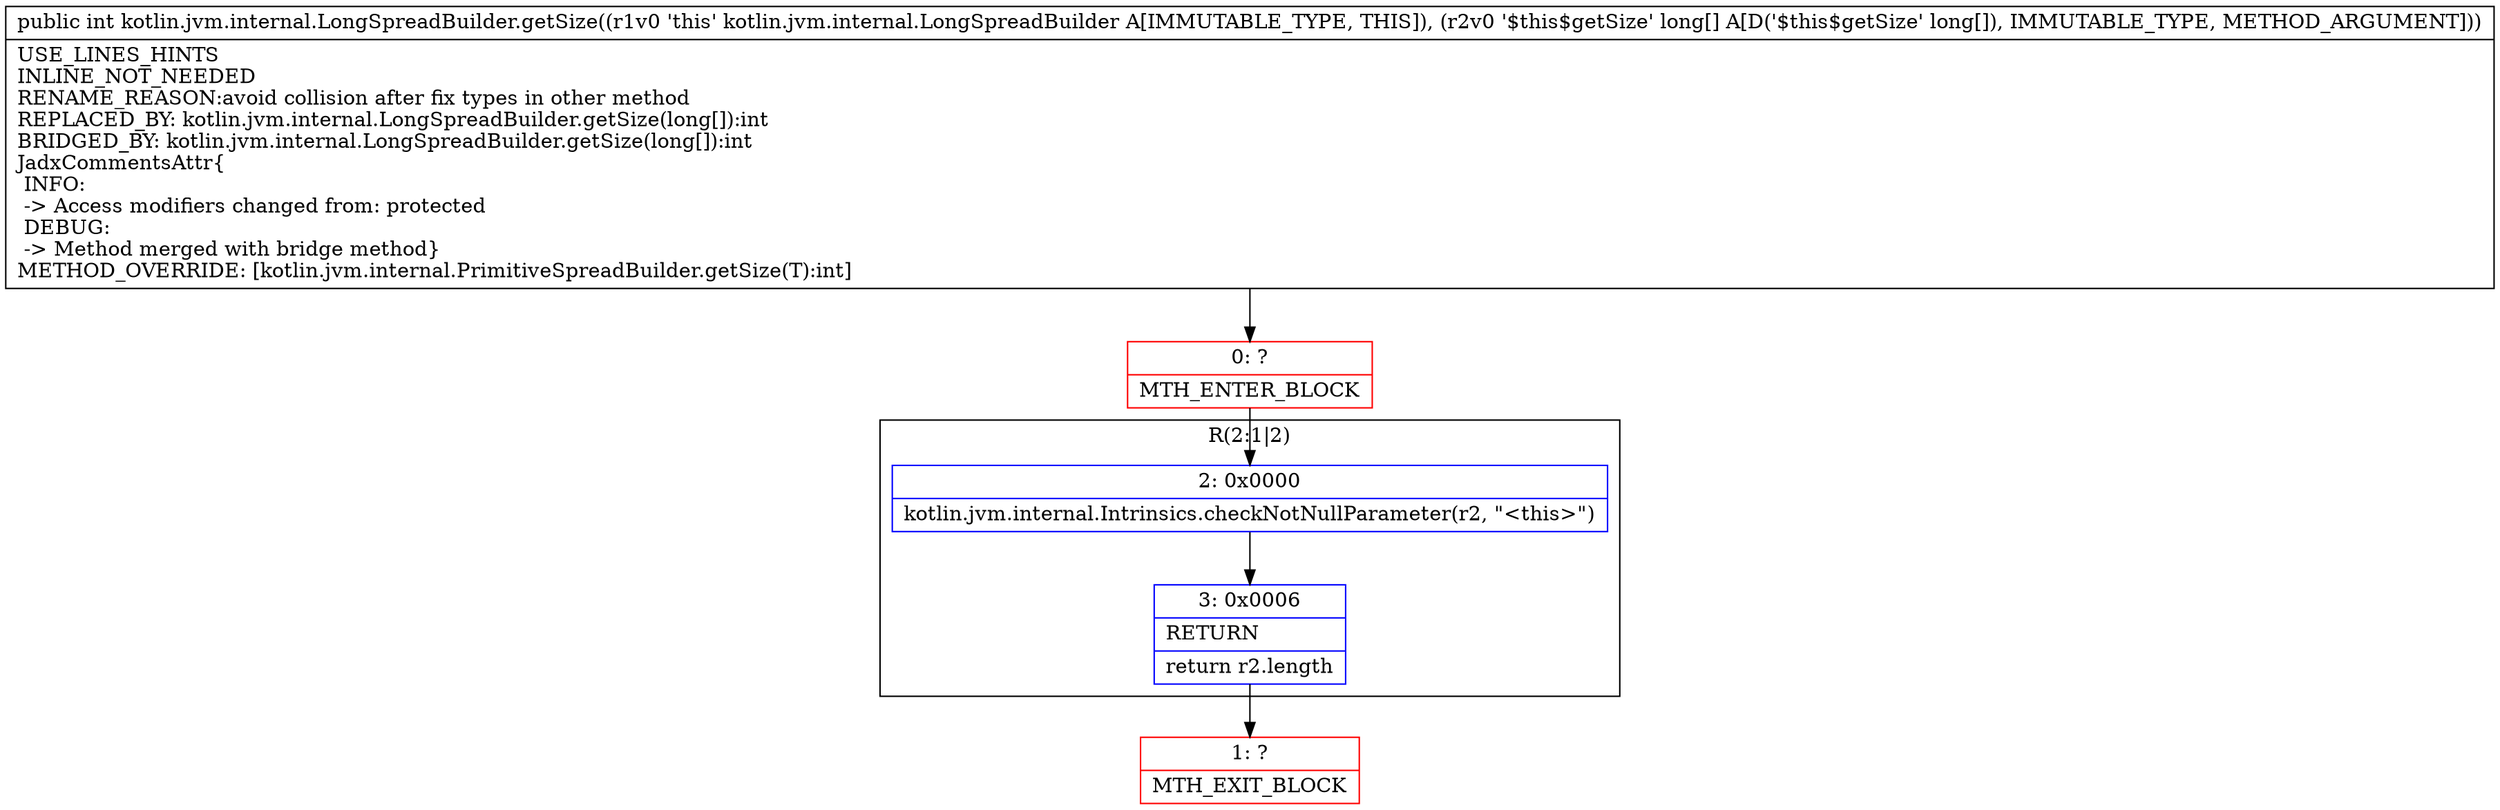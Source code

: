 digraph "CFG forkotlin.jvm.internal.LongSpreadBuilder.getSize([J)I" {
subgraph cluster_Region_1359087174 {
label = "R(2:1|2)";
node [shape=record,color=blue];
Node_2 [shape=record,label="{2\:\ 0x0000|kotlin.jvm.internal.Intrinsics.checkNotNullParameter(r2, \"\<this\>\")\l}"];
Node_3 [shape=record,label="{3\:\ 0x0006|RETURN\l|return r2.length\l}"];
}
Node_0 [shape=record,color=red,label="{0\:\ ?|MTH_ENTER_BLOCK\l}"];
Node_1 [shape=record,color=red,label="{1\:\ ?|MTH_EXIT_BLOCK\l}"];
MethodNode[shape=record,label="{public int kotlin.jvm.internal.LongSpreadBuilder.getSize((r1v0 'this' kotlin.jvm.internal.LongSpreadBuilder A[IMMUTABLE_TYPE, THIS]), (r2v0 '$this$getSize' long[] A[D('$this$getSize' long[]), IMMUTABLE_TYPE, METHOD_ARGUMENT]))  | USE_LINES_HINTS\lINLINE_NOT_NEEDED\lRENAME_REASON:avoid collision after fix types in other method\lREPLACED_BY: kotlin.jvm.internal.LongSpreadBuilder.getSize(long[]):int\lBRIDGED_BY: kotlin.jvm.internal.LongSpreadBuilder.getSize(long[]):int\lJadxCommentsAttr\{\l INFO: \l \-\> Access modifiers changed from: protected\l DEBUG: \l \-\> Method merged with bridge method\}\lMETHOD_OVERRIDE: [kotlin.jvm.internal.PrimitiveSpreadBuilder.getSize(T):int]\l}"];
MethodNode -> Node_0;Node_2 -> Node_3;
Node_3 -> Node_1;
Node_0 -> Node_2;
}

